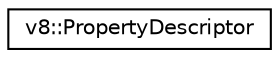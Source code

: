 digraph "Graphical Class Hierarchy"
{
  edge [fontname="Helvetica",fontsize="10",labelfontname="Helvetica",labelfontsize="10"];
  node [fontname="Helvetica",fontsize="10",shape=record];
  rankdir="LR";
  Node1 [label="v8::PropertyDescriptor",height=0.2,width=0.4,color="black", fillcolor="white", style="filled",URL="$classv8_1_1PropertyDescriptor.html"];
}
